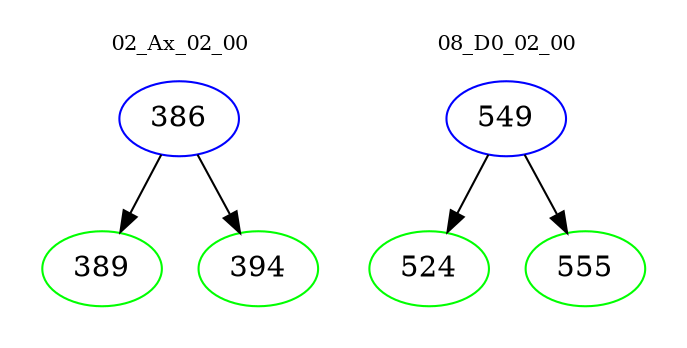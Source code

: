 digraph{
subgraph cluster_0 {
color = white
label = "02_Ax_02_00";
fontsize=10;
T0_386 [label="386", color="blue"]
T0_386 -> T0_389 [color="black"]
T0_389 [label="389", color="green"]
T0_386 -> T0_394 [color="black"]
T0_394 [label="394", color="green"]
}
subgraph cluster_1 {
color = white
label = "08_D0_02_00";
fontsize=10;
T1_549 [label="549", color="blue"]
T1_549 -> T1_524 [color="black"]
T1_524 [label="524", color="green"]
T1_549 -> T1_555 [color="black"]
T1_555 [label="555", color="green"]
}
}
